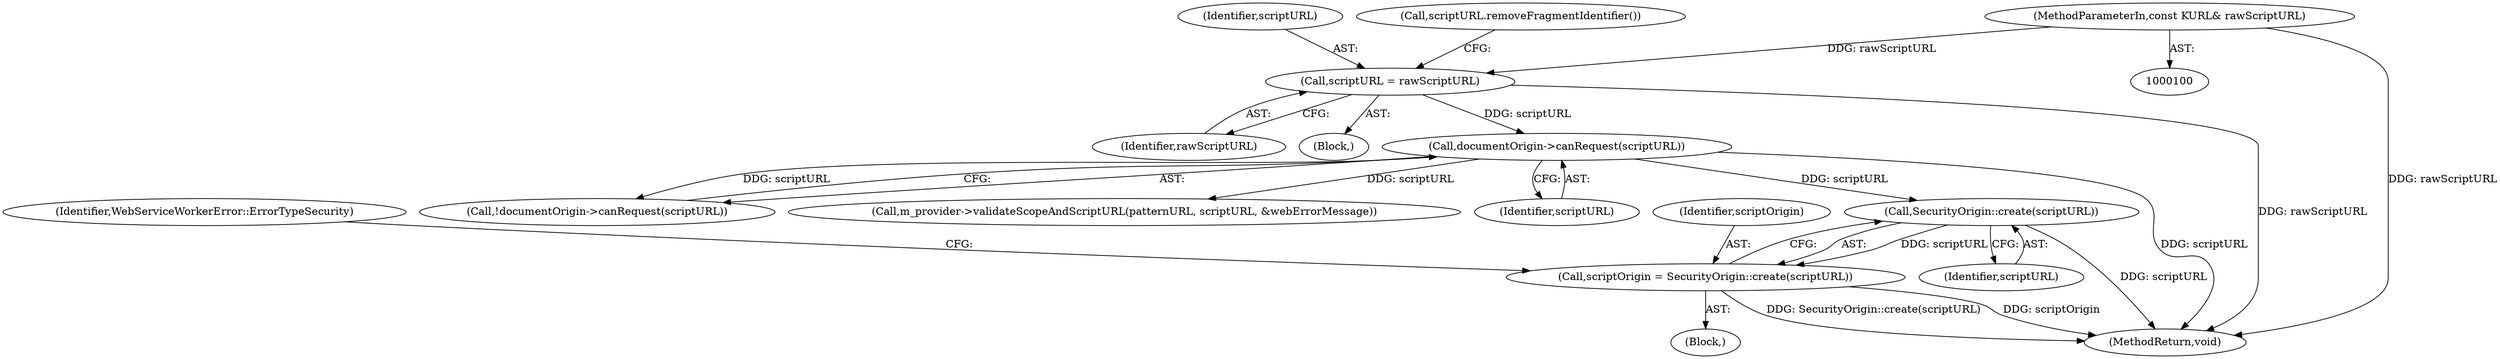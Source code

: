 digraph "0_Chrome_5289a5d4c98681e9a0f2d28da0c7aa35e282db57@API" {
"1000164" [label="(Call,SecurityOrigin::create(scriptURL))"];
"1000158" [label="(Call,documentOrigin->canRequest(scriptURL))"];
"1000152" [label="(Call,scriptURL = rawScriptURL)"];
"1000102" [label="(MethodParameterIn,const KURL& rawScriptURL)"];
"1000162" [label="(Call,scriptOrigin = SecurityOrigin::create(scriptURL))"];
"1000154" [label="(Identifier,rawScriptURL)"];
"1000153" [label="(Identifier,scriptURL)"];
"1000284" [label="(MethodReturn,void)"];
"1000157" [label="(Call,!documentOrigin->canRequest(scriptURL))"];
"1000242" [label="(Call,m_provider->validateScopeAndScriptURL(patternURL, scriptURL, &webErrorMessage))"];
"1000152" [label="(Call,scriptURL = rawScriptURL)"];
"1000155" [label="(Call,scriptURL.removeFragmentIdentifier())"];
"1000159" [label="(Identifier,scriptURL)"];
"1000162" [label="(Call,scriptOrigin = SecurityOrigin::create(scriptURL))"];
"1000165" [label="(Identifier,scriptURL)"];
"1000105" [label="(Block,)"];
"1000168" [label="(Identifier,WebServiceWorkerError::ErrorTypeSecurity)"];
"1000158" [label="(Call,documentOrigin->canRequest(scriptURL))"];
"1000163" [label="(Identifier,scriptOrigin)"];
"1000164" [label="(Call,SecurityOrigin::create(scriptURL))"];
"1000102" [label="(MethodParameterIn,const KURL& rawScriptURL)"];
"1000160" [label="(Block,)"];
"1000164" -> "1000162"  [label="AST: "];
"1000164" -> "1000165"  [label="CFG: "];
"1000165" -> "1000164"  [label="AST: "];
"1000162" -> "1000164"  [label="CFG: "];
"1000164" -> "1000284"  [label="DDG: scriptURL"];
"1000164" -> "1000162"  [label="DDG: scriptURL"];
"1000158" -> "1000164"  [label="DDG: scriptURL"];
"1000158" -> "1000157"  [label="AST: "];
"1000158" -> "1000159"  [label="CFG: "];
"1000159" -> "1000158"  [label="AST: "];
"1000157" -> "1000158"  [label="CFG: "];
"1000158" -> "1000284"  [label="DDG: scriptURL"];
"1000158" -> "1000157"  [label="DDG: scriptURL"];
"1000152" -> "1000158"  [label="DDG: scriptURL"];
"1000158" -> "1000242"  [label="DDG: scriptURL"];
"1000152" -> "1000105"  [label="AST: "];
"1000152" -> "1000154"  [label="CFG: "];
"1000153" -> "1000152"  [label="AST: "];
"1000154" -> "1000152"  [label="AST: "];
"1000155" -> "1000152"  [label="CFG: "];
"1000152" -> "1000284"  [label="DDG: rawScriptURL"];
"1000102" -> "1000152"  [label="DDG: rawScriptURL"];
"1000102" -> "1000100"  [label="AST: "];
"1000102" -> "1000284"  [label="DDG: rawScriptURL"];
"1000162" -> "1000160"  [label="AST: "];
"1000163" -> "1000162"  [label="AST: "];
"1000168" -> "1000162"  [label="CFG: "];
"1000162" -> "1000284"  [label="DDG: SecurityOrigin::create(scriptURL)"];
"1000162" -> "1000284"  [label="DDG: scriptOrigin"];
}
